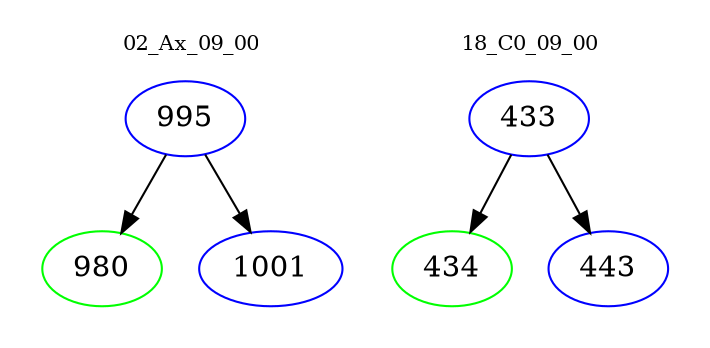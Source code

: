 digraph{
subgraph cluster_0 {
color = white
label = "02_Ax_09_00";
fontsize=10;
T0_995 [label="995", color="blue"]
T0_995 -> T0_980 [color="black"]
T0_980 [label="980", color="green"]
T0_995 -> T0_1001 [color="black"]
T0_1001 [label="1001", color="blue"]
}
subgraph cluster_1 {
color = white
label = "18_C0_09_00";
fontsize=10;
T1_433 [label="433", color="blue"]
T1_433 -> T1_434 [color="black"]
T1_434 [label="434", color="green"]
T1_433 -> T1_443 [color="black"]
T1_443 [label="443", color="blue"]
}
}
